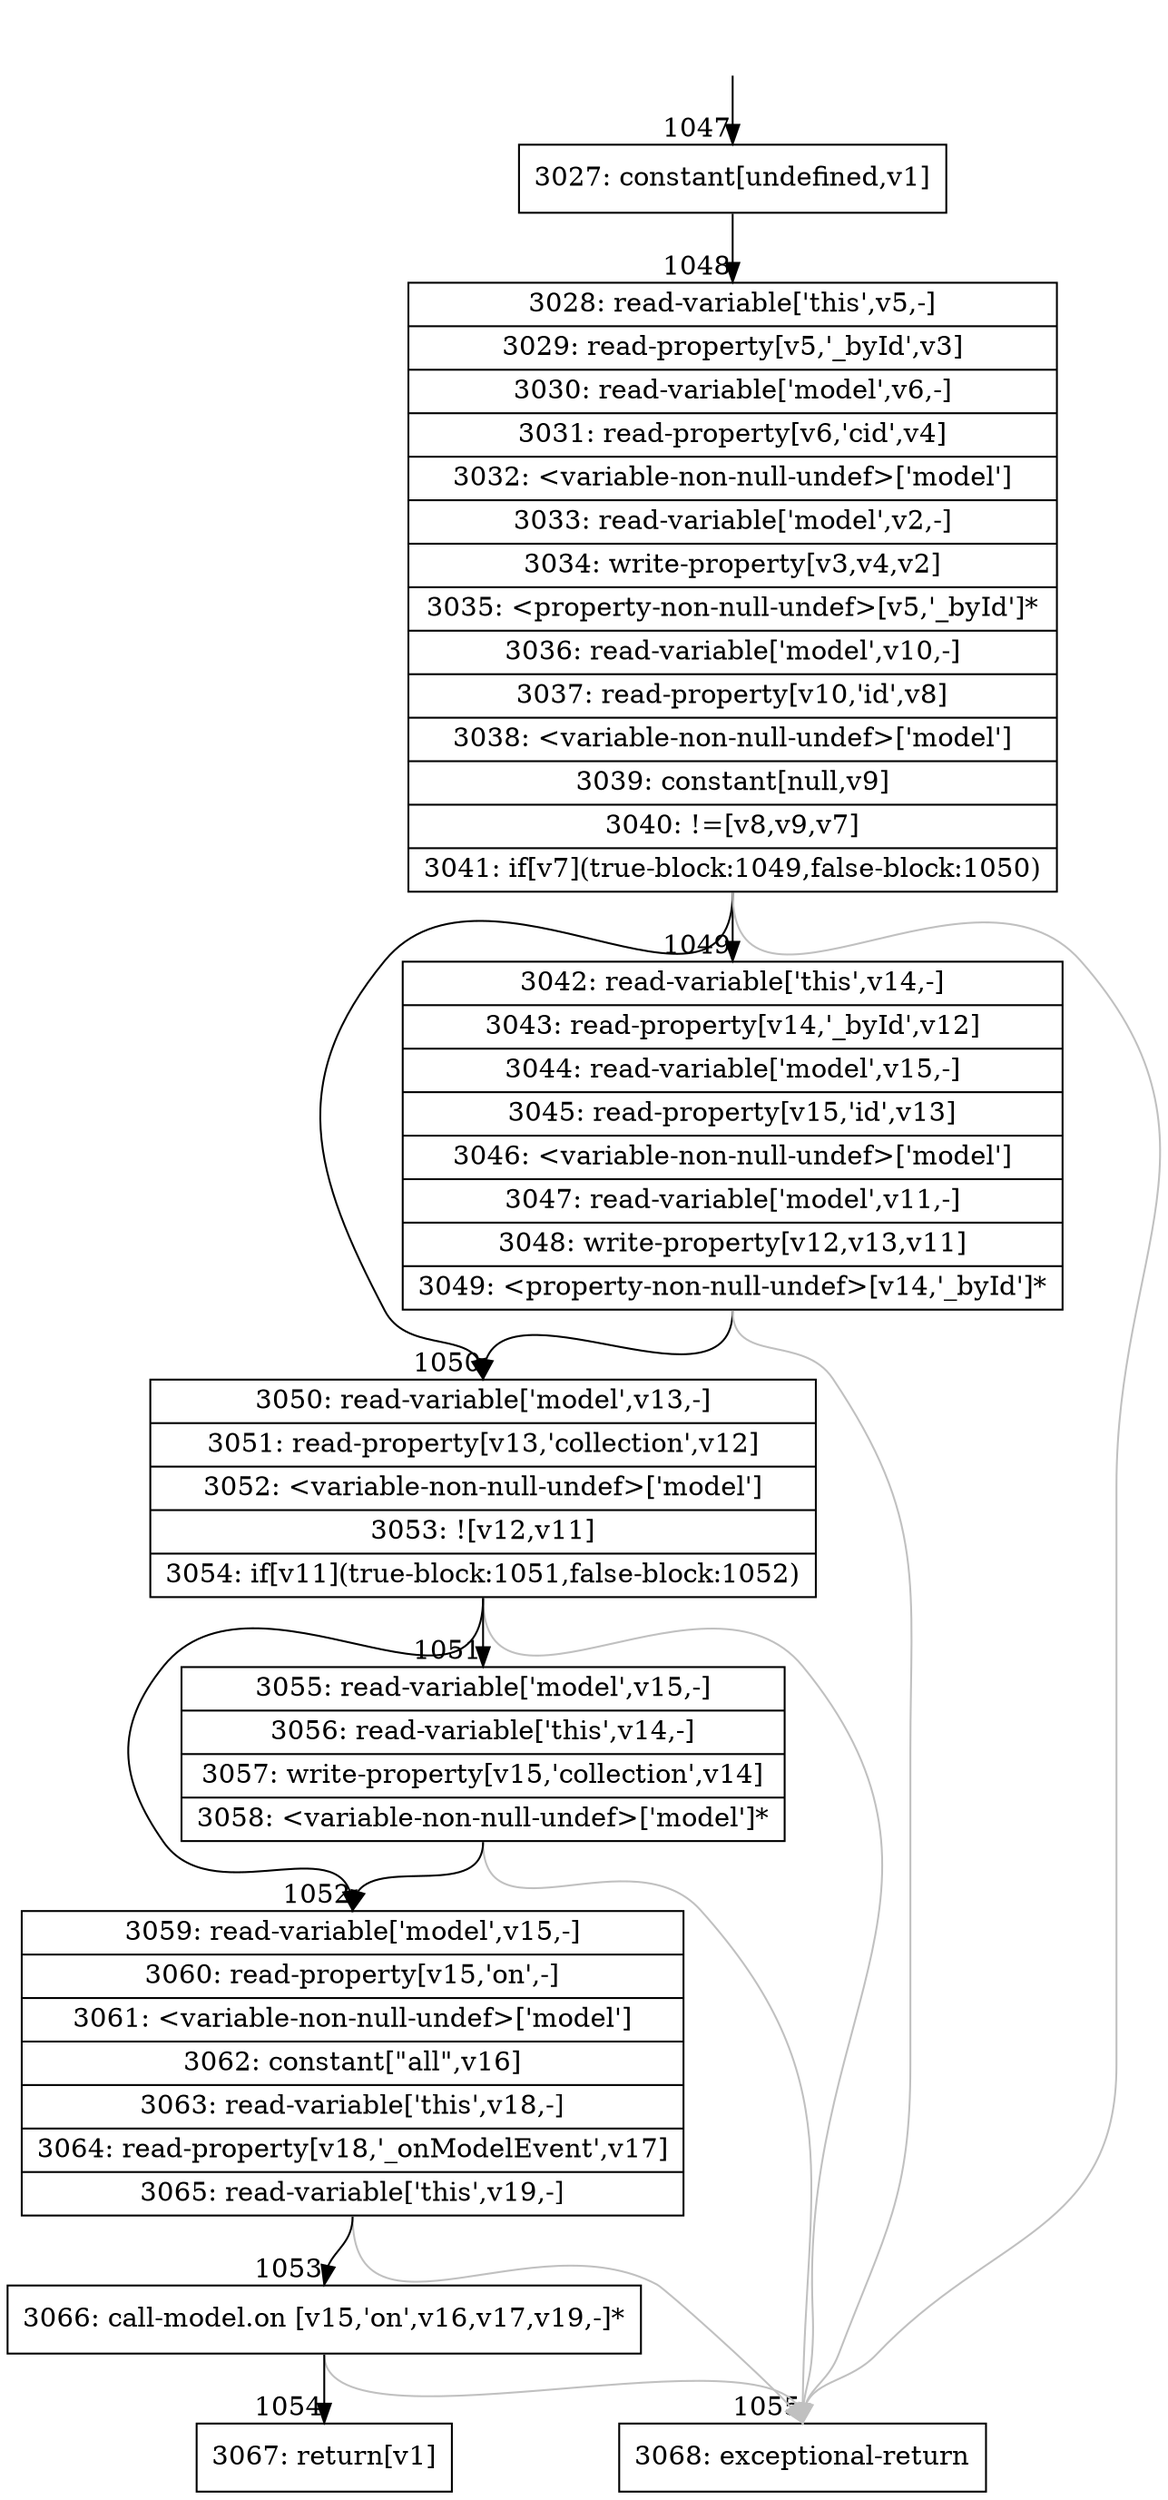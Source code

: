 digraph {
rankdir="TD"
BB_entry73[shape=none,label=""];
BB_entry73 -> BB1047 [tailport=s, headport=n, headlabel="    1047"]
BB1047 [shape=record label="{3027: constant[undefined,v1]}" ] 
BB1047 -> BB1048 [tailport=s, headport=n, headlabel="      1048"]
BB1048 [shape=record label="{3028: read-variable['this',v5,-]|3029: read-property[v5,'_byId',v3]|3030: read-variable['model',v6,-]|3031: read-property[v6,'cid',v4]|3032: \<variable-non-null-undef\>['model']|3033: read-variable['model',v2,-]|3034: write-property[v3,v4,v2]|3035: \<property-non-null-undef\>[v5,'_byId']*|3036: read-variable['model',v10,-]|3037: read-property[v10,'id',v8]|3038: \<variable-non-null-undef\>['model']|3039: constant[null,v9]|3040: !=[v8,v9,v7]|3041: if[v7](true-block:1049,false-block:1050)}" ] 
BB1048 -> BB1049 [tailport=s, headport=n, headlabel="      1049"]
BB1048 -> BB1050 [tailport=s, headport=n, headlabel="      1050"]
BB1048 -> BB1055 [tailport=s, headport=n, color=gray, headlabel="      1055"]
BB1049 [shape=record label="{3042: read-variable['this',v14,-]|3043: read-property[v14,'_byId',v12]|3044: read-variable['model',v15,-]|3045: read-property[v15,'id',v13]|3046: \<variable-non-null-undef\>['model']|3047: read-variable['model',v11,-]|3048: write-property[v12,v13,v11]|3049: \<property-non-null-undef\>[v14,'_byId']*}" ] 
BB1049 -> BB1050 [tailport=s, headport=n]
BB1049 -> BB1055 [tailport=s, headport=n, color=gray]
BB1050 [shape=record label="{3050: read-variable['model',v13,-]|3051: read-property[v13,'collection',v12]|3052: \<variable-non-null-undef\>['model']|3053: ![v12,v11]|3054: if[v11](true-block:1051,false-block:1052)}" ] 
BB1050 -> BB1051 [tailport=s, headport=n, headlabel="      1051"]
BB1050 -> BB1052 [tailport=s, headport=n, headlabel="      1052"]
BB1050 -> BB1055 [tailport=s, headport=n, color=gray]
BB1051 [shape=record label="{3055: read-variable['model',v15,-]|3056: read-variable['this',v14,-]|3057: write-property[v15,'collection',v14]|3058: \<variable-non-null-undef\>['model']*}" ] 
BB1051 -> BB1052 [tailport=s, headport=n]
BB1051 -> BB1055 [tailport=s, headport=n, color=gray]
BB1052 [shape=record label="{3059: read-variable['model',v15,-]|3060: read-property[v15,'on',-]|3061: \<variable-non-null-undef\>['model']|3062: constant[\"all\",v16]|3063: read-variable['this',v18,-]|3064: read-property[v18,'_onModelEvent',v17]|3065: read-variable['this',v19,-]}" ] 
BB1052 -> BB1053 [tailport=s, headport=n, headlabel="      1053"]
BB1052 -> BB1055 [tailport=s, headport=n, color=gray]
BB1053 [shape=record label="{3066: call-model.on [v15,'on',v16,v17,v19,-]*}" ] 
BB1053 -> BB1054 [tailport=s, headport=n, headlabel="      1054"]
BB1053 -> BB1055 [tailport=s, headport=n, color=gray]
BB1054 [shape=record label="{3067: return[v1]}" ] 
BB1055 [shape=record label="{3068: exceptional-return}" ] 
//#$~ 924
}
